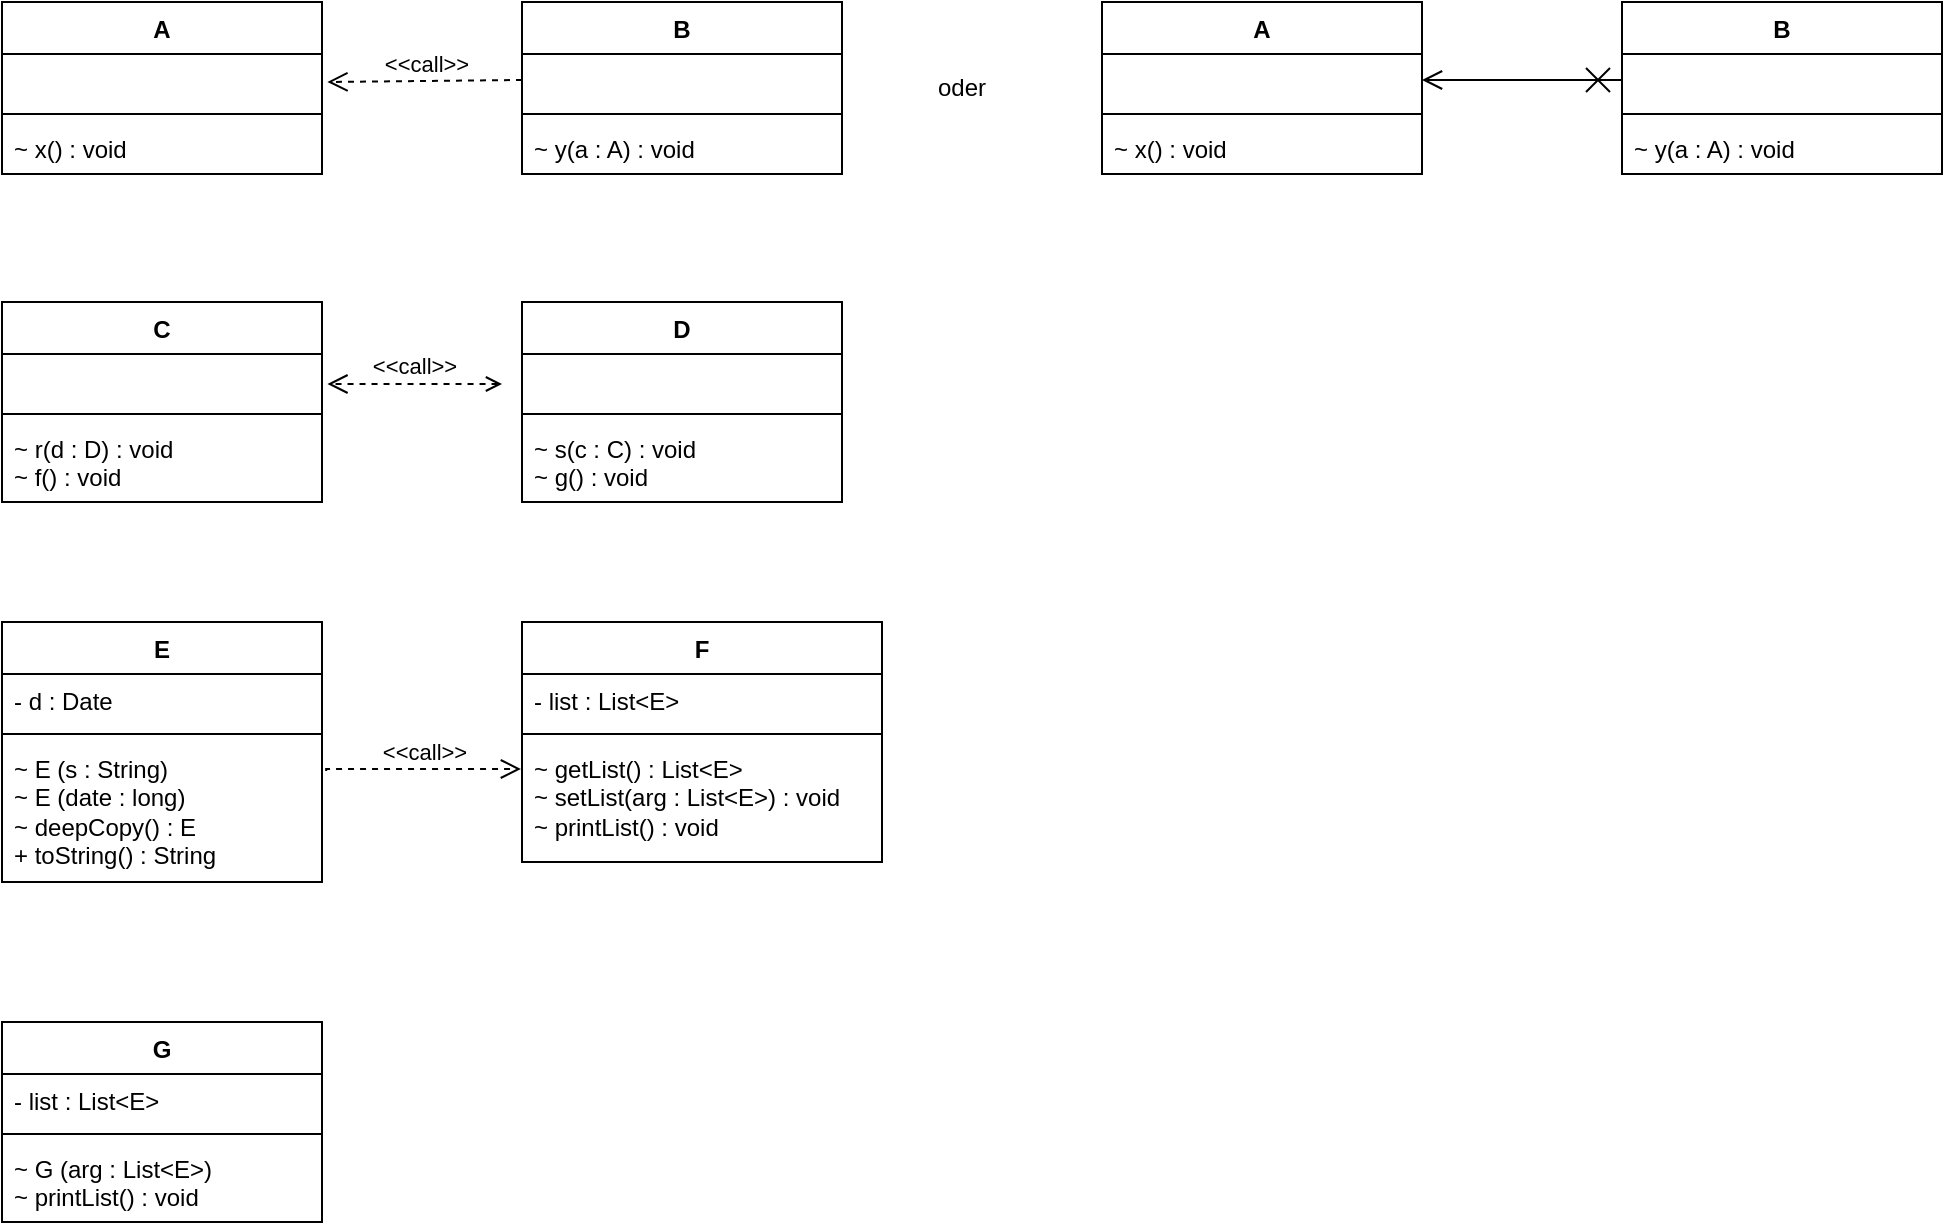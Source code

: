 <mxfile version="21.3.7" type="github">
  <diagram name="Page-1" id="vnzZacXFTidNfK1MO4k4">
    <mxGraphModel dx="617" dy="434" grid="1" gridSize="10" guides="1" tooltips="1" connect="1" arrows="1" fold="1" page="1" pageScale="1" pageWidth="1169" pageHeight="1654" math="0" shadow="0">
      <root>
        <mxCell id="0" />
        <mxCell id="1" parent="0" />
        <mxCell id="B9dHrM3plx49otGJc3sR-5" value="A" style="swimlane;fontStyle=1;align=center;verticalAlign=top;childLayout=stackLayout;horizontal=1;startSize=26;horizontalStack=0;resizeParent=1;resizeParentMax=0;resizeLast=0;collapsible=1;marginBottom=0;whiteSpace=wrap;html=1;" vertex="1" parent="1">
          <mxGeometry x="150" y="140" width="160" height="86" as="geometry" />
        </mxCell>
        <mxCell id="B9dHrM3plx49otGJc3sR-6" value="&amp;nbsp;" style="text;strokeColor=none;fillColor=none;align=left;verticalAlign=top;spacingLeft=4;spacingRight=4;overflow=hidden;rotatable=0;points=[[0,0.5],[1,0.5]];portConstraint=eastwest;whiteSpace=wrap;html=1;" vertex="1" parent="B9dHrM3plx49otGJc3sR-5">
          <mxGeometry y="26" width="160" height="26" as="geometry" />
        </mxCell>
        <mxCell id="B9dHrM3plx49otGJc3sR-7" value="" style="line;strokeWidth=1;fillColor=none;align=left;verticalAlign=middle;spacingTop=-1;spacingLeft=3;spacingRight=3;rotatable=0;labelPosition=right;points=[];portConstraint=eastwest;strokeColor=inherit;" vertex="1" parent="B9dHrM3plx49otGJc3sR-5">
          <mxGeometry y="52" width="160" height="8" as="geometry" />
        </mxCell>
        <mxCell id="B9dHrM3plx49otGJc3sR-8" value="~ x() : void" style="text;strokeColor=none;fillColor=none;align=left;verticalAlign=top;spacingLeft=4;spacingRight=4;overflow=hidden;rotatable=0;points=[[0,0.5],[1,0.5]];portConstraint=eastwest;whiteSpace=wrap;html=1;" vertex="1" parent="B9dHrM3plx49otGJc3sR-5">
          <mxGeometry y="60" width="160" height="26" as="geometry" />
        </mxCell>
        <mxCell id="B9dHrM3plx49otGJc3sR-9" value="B" style="swimlane;fontStyle=1;align=center;verticalAlign=top;childLayout=stackLayout;horizontal=1;startSize=26;horizontalStack=0;resizeParent=1;resizeParentMax=0;resizeLast=0;collapsible=1;marginBottom=0;whiteSpace=wrap;html=1;" vertex="1" parent="1">
          <mxGeometry x="410" y="140" width="160" height="86" as="geometry" />
        </mxCell>
        <mxCell id="B9dHrM3plx49otGJc3sR-10" value="&amp;nbsp;" style="text;strokeColor=none;fillColor=none;align=left;verticalAlign=top;spacingLeft=4;spacingRight=4;overflow=hidden;rotatable=0;points=[[0,0.5],[1,0.5]];portConstraint=eastwest;whiteSpace=wrap;html=1;" vertex="1" parent="B9dHrM3plx49otGJc3sR-9">
          <mxGeometry y="26" width="160" height="26" as="geometry" />
        </mxCell>
        <mxCell id="B9dHrM3plx49otGJc3sR-11" value="" style="line;strokeWidth=1;fillColor=none;align=left;verticalAlign=middle;spacingTop=-1;spacingLeft=3;spacingRight=3;rotatable=0;labelPosition=right;points=[];portConstraint=eastwest;strokeColor=inherit;" vertex="1" parent="B9dHrM3plx49otGJc3sR-9">
          <mxGeometry y="52" width="160" height="8" as="geometry" />
        </mxCell>
        <mxCell id="B9dHrM3plx49otGJc3sR-12" value="~ y(a : A) : void" style="text;strokeColor=none;fillColor=none;align=left;verticalAlign=top;spacingLeft=4;spacingRight=4;overflow=hidden;rotatable=0;points=[[0,0.5],[1,0.5]];portConstraint=eastwest;whiteSpace=wrap;html=1;" vertex="1" parent="B9dHrM3plx49otGJc3sR-9">
          <mxGeometry y="60" width="160" height="26" as="geometry" />
        </mxCell>
        <mxCell id="B9dHrM3plx49otGJc3sR-14" value="&amp;lt;&amp;lt;call&amp;gt;&amp;gt;" style="html=1;verticalAlign=bottom;endArrow=open;dashed=1;endSize=8;edgeStyle=elbowEdgeStyle;elbow=vertical;curved=0;rounded=0;exitX=0;exitY=0.5;exitDx=0;exitDy=0;entryX=1.017;entryY=0.564;entryDx=0;entryDy=0;entryPerimeter=0;" edge="1" parent="1" source="B9dHrM3plx49otGJc3sR-10" target="B9dHrM3plx49otGJc3sR-6">
          <mxGeometry relative="1" as="geometry">
            <mxPoint x="410" y="270" as="sourcePoint" />
            <mxPoint x="320" y="181" as="targetPoint" />
          </mxGeometry>
        </mxCell>
        <mxCell id="B9dHrM3plx49otGJc3sR-16" value="A" style="swimlane;fontStyle=1;align=center;verticalAlign=top;childLayout=stackLayout;horizontal=1;startSize=26;horizontalStack=0;resizeParent=1;resizeParentMax=0;resizeLast=0;collapsible=1;marginBottom=0;whiteSpace=wrap;html=1;" vertex="1" parent="1">
          <mxGeometry x="700" y="140" width="160" height="86" as="geometry" />
        </mxCell>
        <mxCell id="B9dHrM3plx49otGJc3sR-17" value="&amp;nbsp;" style="text;strokeColor=none;fillColor=none;align=left;verticalAlign=top;spacingLeft=4;spacingRight=4;overflow=hidden;rotatable=0;points=[[0,0.5],[1,0.5]];portConstraint=eastwest;whiteSpace=wrap;html=1;" vertex="1" parent="B9dHrM3plx49otGJc3sR-16">
          <mxGeometry y="26" width="160" height="26" as="geometry" />
        </mxCell>
        <mxCell id="B9dHrM3plx49otGJc3sR-18" value="" style="line;strokeWidth=1;fillColor=none;align=left;verticalAlign=middle;spacingTop=-1;spacingLeft=3;spacingRight=3;rotatable=0;labelPosition=right;points=[];portConstraint=eastwest;strokeColor=inherit;" vertex="1" parent="B9dHrM3plx49otGJc3sR-16">
          <mxGeometry y="52" width="160" height="8" as="geometry" />
        </mxCell>
        <mxCell id="B9dHrM3plx49otGJc3sR-19" value="~ x() : void" style="text;strokeColor=none;fillColor=none;align=left;verticalAlign=top;spacingLeft=4;spacingRight=4;overflow=hidden;rotatable=0;points=[[0,0.5],[1,0.5]];portConstraint=eastwest;whiteSpace=wrap;html=1;" vertex="1" parent="B9dHrM3plx49otGJc3sR-16">
          <mxGeometry y="60" width="160" height="26" as="geometry" />
        </mxCell>
        <mxCell id="B9dHrM3plx49otGJc3sR-20" value="B" style="swimlane;fontStyle=1;align=center;verticalAlign=top;childLayout=stackLayout;horizontal=1;startSize=26;horizontalStack=0;resizeParent=1;resizeParentMax=0;resizeLast=0;collapsible=1;marginBottom=0;whiteSpace=wrap;html=1;" vertex="1" parent="1">
          <mxGeometry x="960" y="140" width="160" height="86" as="geometry" />
        </mxCell>
        <mxCell id="B9dHrM3plx49otGJc3sR-21" value="&amp;nbsp;" style="text;strokeColor=none;fillColor=none;align=left;verticalAlign=top;spacingLeft=4;spacingRight=4;overflow=hidden;rotatable=0;points=[[0,0.5],[1,0.5]];portConstraint=eastwest;whiteSpace=wrap;html=1;" vertex="1" parent="B9dHrM3plx49otGJc3sR-20">
          <mxGeometry y="26" width="160" height="26" as="geometry" />
        </mxCell>
        <mxCell id="B9dHrM3plx49otGJc3sR-22" value="" style="line;strokeWidth=1;fillColor=none;align=left;verticalAlign=middle;spacingTop=-1;spacingLeft=3;spacingRight=3;rotatable=0;labelPosition=right;points=[];portConstraint=eastwest;strokeColor=inherit;" vertex="1" parent="B9dHrM3plx49otGJc3sR-20">
          <mxGeometry y="52" width="160" height="8" as="geometry" />
        </mxCell>
        <mxCell id="B9dHrM3plx49otGJc3sR-23" value="~ y(a : A) : void" style="text;strokeColor=none;fillColor=none;align=left;verticalAlign=top;spacingLeft=4;spacingRight=4;overflow=hidden;rotatable=0;points=[[0,0.5],[1,0.5]];portConstraint=eastwest;whiteSpace=wrap;html=1;" vertex="1" parent="B9dHrM3plx49otGJc3sR-20">
          <mxGeometry y="60" width="160" height="26" as="geometry" />
        </mxCell>
        <mxCell id="B9dHrM3plx49otGJc3sR-25" value="" style="endArrow=open;startArrow=cross;endFill=0;startFill=0;endSize=8;startSize=10;html=1;rounded=0;entryX=1;entryY=0.5;entryDx=0;entryDy=0;exitX=0;exitY=0.5;exitDx=0;exitDy=0;" edge="1" parent="1" source="B9dHrM3plx49otGJc3sR-21" target="B9dHrM3plx49otGJc3sR-17">
          <mxGeometry width="160" relative="1" as="geometry">
            <mxPoint x="920" y="250" as="sourcePoint" />
            <mxPoint x="990" y="200" as="targetPoint" />
          </mxGeometry>
        </mxCell>
        <mxCell id="B9dHrM3plx49otGJc3sR-26" value="oder" style="text;html=1;strokeColor=none;fillColor=none;align=center;verticalAlign=middle;whiteSpace=wrap;rounded=0;" vertex="1" parent="1">
          <mxGeometry x="600" y="168" width="60" height="30" as="geometry" />
        </mxCell>
        <mxCell id="B9dHrM3plx49otGJc3sR-27" value="C" style="swimlane;fontStyle=1;align=center;verticalAlign=top;childLayout=stackLayout;horizontal=1;startSize=26;horizontalStack=0;resizeParent=1;resizeParentMax=0;resizeLast=0;collapsible=1;marginBottom=0;whiteSpace=wrap;html=1;" vertex="1" parent="1">
          <mxGeometry x="150" y="290" width="160" height="100" as="geometry" />
        </mxCell>
        <mxCell id="B9dHrM3plx49otGJc3sR-28" value="&amp;nbsp;" style="text;strokeColor=none;fillColor=none;align=left;verticalAlign=top;spacingLeft=4;spacingRight=4;overflow=hidden;rotatable=0;points=[[0,0.5],[1,0.5]];portConstraint=eastwest;whiteSpace=wrap;html=1;" vertex="1" parent="B9dHrM3plx49otGJc3sR-27">
          <mxGeometry y="26" width="160" height="26" as="geometry" />
        </mxCell>
        <mxCell id="B9dHrM3plx49otGJc3sR-29" value="" style="line;strokeWidth=1;fillColor=none;align=left;verticalAlign=middle;spacingTop=-1;spacingLeft=3;spacingRight=3;rotatable=0;labelPosition=right;points=[];portConstraint=eastwest;strokeColor=inherit;" vertex="1" parent="B9dHrM3plx49otGJc3sR-27">
          <mxGeometry y="52" width="160" height="8" as="geometry" />
        </mxCell>
        <mxCell id="B9dHrM3plx49otGJc3sR-30" value="&lt;div&gt;~ r(d : D) : void&lt;/div&gt;&lt;div&gt;~ f() : void&lt;br&gt;&lt;/div&gt;" style="text;strokeColor=none;fillColor=none;align=left;verticalAlign=top;spacingLeft=4;spacingRight=4;overflow=hidden;rotatable=0;points=[[0,0.5],[1,0.5]];portConstraint=eastwest;whiteSpace=wrap;html=1;" vertex="1" parent="B9dHrM3plx49otGJc3sR-27">
          <mxGeometry y="60" width="160" height="40" as="geometry" />
        </mxCell>
        <mxCell id="B9dHrM3plx49otGJc3sR-31" value="D" style="swimlane;fontStyle=1;align=center;verticalAlign=top;childLayout=stackLayout;horizontal=1;startSize=26;horizontalStack=0;resizeParent=1;resizeParentMax=0;resizeLast=0;collapsible=1;marginBottom=0;whiteSpace=wrap;html=1;" vertex="1" parent="1">
          <mxGeometry x="410" y="290" width="160" height="100" as="geometry" />
        </mxCell>
        <mxCell id="B9dHrM3plx49otGJc3sR-32" value="&amp;nbsp;" style="text;strokeColor=none;fillColor=none;align=left;verticalAlign=top;spacingLeft=4;spacingRight=4;overflow=hidden;rotatable=0;points=[[0,0.5],[1,0.5]];portConstraint=eastwest;whiteSpace=wrap;html=1;" vertex="1" parent="B9dHrM3plx49otGJc3sR-31">
          <mxGeometry y="26" width="160" height="26" as="geometry" />
        </mxCell>
        <mxCell id="B9dHrM3plx49otGJc3sR-33" value="" style="line;strokeWidth=1;fillColor=none;align=left;verticalAlign=middle;spacingTop=-1;spacingLeft=3;spacingRight=3;rotatable=0;labelPosition=right;points=[];portConstraint=eastwest;strokeColor=inherit;" vertex="1" parent="B9dHrM3plx49otGJc3sR-31">
          <mxGeometry y="52" width="160" height="8" as="geometry" />
        </mxCell>
        <mxCell id="B9dHrM3plx49otGJc3sR-34" value="&lt;div&gt;~ s(c : C) : void&lt;/div&gt;&lt;div&gt;~ g() : void&lt;br&gt;&lt;/div&gt;" style="text;strokeColor=none;fillColor=none;align=left;verticalAlign=top;spacingLeft=4;spacingRight=4;overflow=hidden;rotatable=0;points=[[0,0.5],[1,0.5]];portConstraint=eastwest;whiteSpace=wrap;html=1;" vertex="1" parent="B9dHrM3plx49otGJc3sR-31">
          <mxGeometry y="60" width="160" height="40" as="geometry" />
        </mxCell>
        <mxCell id="B9dHrM3plx49otGJc3sR-35" value="&amp;lt;&amp;lt;call&amp;gt;&amp;gt;" style="html=1;verticalAlign=bottom;endArrow=open;dashed=1;endSize=8;edgeStyle=elbowEdgeStyle;elbow=vertical;curved=0;rounded=0;entryX=1.017;entryY=0.564;entryDx=0;entryDy=0;entryPerimeter=0;startArrow=open;startFill=0;" edge="1" parent="1" target="B9dHrM3plx49otGJc3sR-28">
          <mxGeometry relative="1" as="geometry">
            <mxPoint x="400" y="331" as="sourcePoint" />
            <mxPoint x="320" y="331" as="targetPoint" />
          </mxGeometry>
        </mxCell>
        <mxCell id="B9dHrM3plx49otGJc3sR-36" value="E" style="swimlane;fontStyle=1;align=center;verticalAlign=top;childLayout=stackLayout;horizontal=1;startSize=26;horizontalStack=0;resizeParent=1;resizeParentMax=0;resizeLast=0;collapsible=1;marginBottom=0;whiteSpace=wrap;html=1;" vertex="1" parent="1">
          <mxGeometry x="150" y="450" width="160" height="130" as="geometry" />
        </mxCell>
        <mxCell id="B9dHrM3plx49otGJc3sR-37" value="- d : Date" style="text;strokeColor=none;fillColor=none;align=left;verticalAlign=top;spacingLeft=4;spacingRight=4;overflow=hidden;rotatable=0;points=[[0,0.5],[1,0.5]];portConstraint=eastwest;whiteSpace=wrap;html=1;" vertex="1" parent="B9dHrM3plx49otGJc3sR-36">
          <mxGeometry y="26" width="160" height="26" as="geometry" />
        </mxCell>
        <mxCell id="B9dHrM3plx49otGJc3sR-38" value="" style="line;strokeWidth=1;fillColor=none;align=left;verticalAlign=middle;spacingTop=-1;spacingLeft=3;spacingRight=3;rotatable=0;labelPosition=right;points=[];portConstraint=eastwest;strokeColor=inherit;" vertex="1" parent="B9dHrM3plx49otGJc3sR-36">
          <mxGeometry y="52" width="160" height="8" as="geometry" />
        </mxCell>
        <mxCell id="B9dHrM3plx49otGJc3sR-39" value="&lt;div&gt;~ E (s : String)&lt;/div&gt;&lt;div&gt;~ E (date : long)&lt;/div&gt;&lt;div&gt;~ deepCopy() : E&lt;br&gt;&lt;/div&gt;&lt;div&gt;+ toString() : String&lt;br&gt;&lt;/div&gt;" style="text;strokeColor=none;fillColor=none;align=left;verticalAlign=top;spacingLeft=4;spacingRight=4;overflow=hidden;rotatable=0;points=[[0,0.5],[1,0.5]];portConstraint=eastwest;whiteSpace=wrap;html=1;" vertex="1" parent="B9dHrM3plx49otGJc3sR-36">
          <mxGeometry y="60" width="160" height="70" as="geometry" />
        </mxCell>
        <mxCell id="B9dHrM3plx49otGJc3sR-40" value="F" style="swimlane;fontStyle=1;align=center;verticalAlign=top;childLayout=stackLayout;horizontal=1;startSize=26;horizontalStack=0;resizeParent=1;resizeParentMax=0;resizeLast=0;collapsible=1;marginBottom=0;whiteSpace=wrap;html=1;" vertex="1" parent="1">
          <mxGeometry x="410" y="450" width="180" height="120" as="geometry" />
        </mxCell>
        <mxCell id="B9dHrM3plx49otGJc3sR-41" value="- list : List&amp;lt;E&amp;gt;" style="text;strokeColor=none;fillColor=none;align=left;verticalAlign=top;spacingLeft=4;spacingRight=4;overflow=hidden;rotatable=0;points=[[0,0.5],[1,0.5]];portConstraint=eastwest;whiteSpace=wrap;html=1;" vertex="1" parent="B9dHrM3plx49otGJc3sR-40">
          <mxGeometry y="26" width="180" height="26" as="geometry" />
        </mxCell>
        <mxCell id="B9dHrM3plx49otGJc3sR-42" value="" style="line;strokeWidth=1;fillColor=none;align=left;verticalAlign=middle;spacingTop=-1;spacingLeft=3;spacingRight=3;rotatable=0;labelPosition=right;points=[];portConstraint=eastwest;strokeColor=inherit;" vertex="1" parent="B9dHrM3plx49otGJc3sR-40">
          <mxGeometry y="52" width="180" height="8" as="geometry" />
        </mxCell>
        <mxCell id="B9dHrM3plx49otGJc3sR-43" value="&lt;div&gt;~ getList() : List&amp;lt;E&amp;gt;&lt;br&gt;&lt;/div&gt;&lt;div&gt;~ setList(arg : List&amp;lt;E&amp;gt;) : void&lt;br&gt;&lt;/div&gt;&lt;div&gt;~ printList() : void&lt;br&gt;&lt;/div&gt;" style="text;strokeColor=none;fillColor=none;align=left;verticalAlign=top;spacingLeft=4;spacingRight=4;overflow=hidden;rotatable=0;points=[[0,0.5],[1,0.5]];portConstraint=eastwest;whiteSpace=wrap;html=1;" vertex="1" parent="B9dHrM3plx49otGJc3sR-40">
          <mxGeometry y="60" width="180" height="60" as="geometry" />
        </mxCell>
        <mxCell id="B9dHrM3plx49otGJc3sR-44" value="&amp;lt;&amp;lt;call&amp;gt;&amp;gt;" style="html=1;verticalAlign=bottom;endArrow=open;dashed=1;endSize=8;edgeStyle=elbowEdgeStyle;elbow=vertical;curved=0;rounded=0;exitX=1.013;exitY=0.208;exitDx=0;exitDy=0;exitPerimeter=0;entryX=-0.003;entryY=0.215;entryDx=0;entryDy=0;entryPerimeter=0;" edge="1" parent="1" source="B9dHrM3plx49otGJc3sR-39" target="B9dHrM3plx49otGJc3sR-43">
          <mxGeometry relative="1" as="geometry">
            <mxPoint x="360" y="480" as="sourcePoint" />
            <mxPoint x="280" y="480" as="targetPoint" />
          </mxGeometry>
        </mxCell>
        <mxCell id="B9dHrM3plx49otGJc3sR-45" value="G" style="swimlane;fontStyle=1;align=center;verticalAlign=top;childLayout=stackLayout;horizontal=1;startSize=26;horizontalStack=0;resizeParent=1;resizeParentMax=0;resizeLast=0;collapsible=1;marginBottom=0;whiteSpace=wrap;html=1;" vertex="1" parent="1">
          <mxGeometry x="150" y="650" width="160" height="100" as="geometry" />
        </mxCell>
        <mxCell id="B9dHrM3plx49otGJc3sR-46" value="&lt;div&gt;- list : List&amp;lt;E&amp;gt;&lt;/div&gt;" style="text;strokeColor=none;fillColor=none;align=left;verticalAlign=top;spacingLeft=4;spacingRight=4;overflow=hidden;rotatable=0;points=[[0,0.5],[1,0.5]];portConstraint=eastwest;whiteSpace=wrap;html=1;" vertex="1" parent="B9dHrM3plx49otGJc3sR-45">
          <mxGeometry y="26" width="160" height="26" as="geometry" />
        </mxCell>
        <mxCell id="B9dHrM3plx49otGJc3sR-47" value="" style="line;strokeWidth=1;fillColor=none;align=left;verticalAlign=middle;spacingTop=-1;spacingLeft=3;spacingRight=3;rotatable=0;labelPosition=right;points=[];portConstraint=eastwest;strokeColor=inherit;" vertex="1" parent="B9dHrM3plx49otGJc3sR-45">
          <mxGeometry y="52" width="160" height="8" as="geometry" />
        </mxCell>
        <mxCell id="B9dHrM3plx49otGJc3sR-48" value="&lt;div&gt;~ G (arg : List&amp;lt;E&amp;gt;)&lt;/div&gt;&lt;div&gt;~ printList() : void&lt;/div&gt;&lt;div&gt;&lt;br&gt;&lt;/div&gt;" style="text;strokeColor=none;fillColor=none;align=left;verticalAlign=top;spacingLeft=4;spacingRight=4;overflow=hidden;rotatable=0;points=[[0,0.5],[1,0.5]];portConstraint=eastwest;whiteSpace=wrap;html=1;" vertex="1" parent="B9dHrM3plx49otGJc3sR-45">
          <mxGeometry y="60" width="160" height="40" as="geometry" />
        </mxCell>
      </root>
    </mxGraphModel>
  </diagram>
</mxfile>
